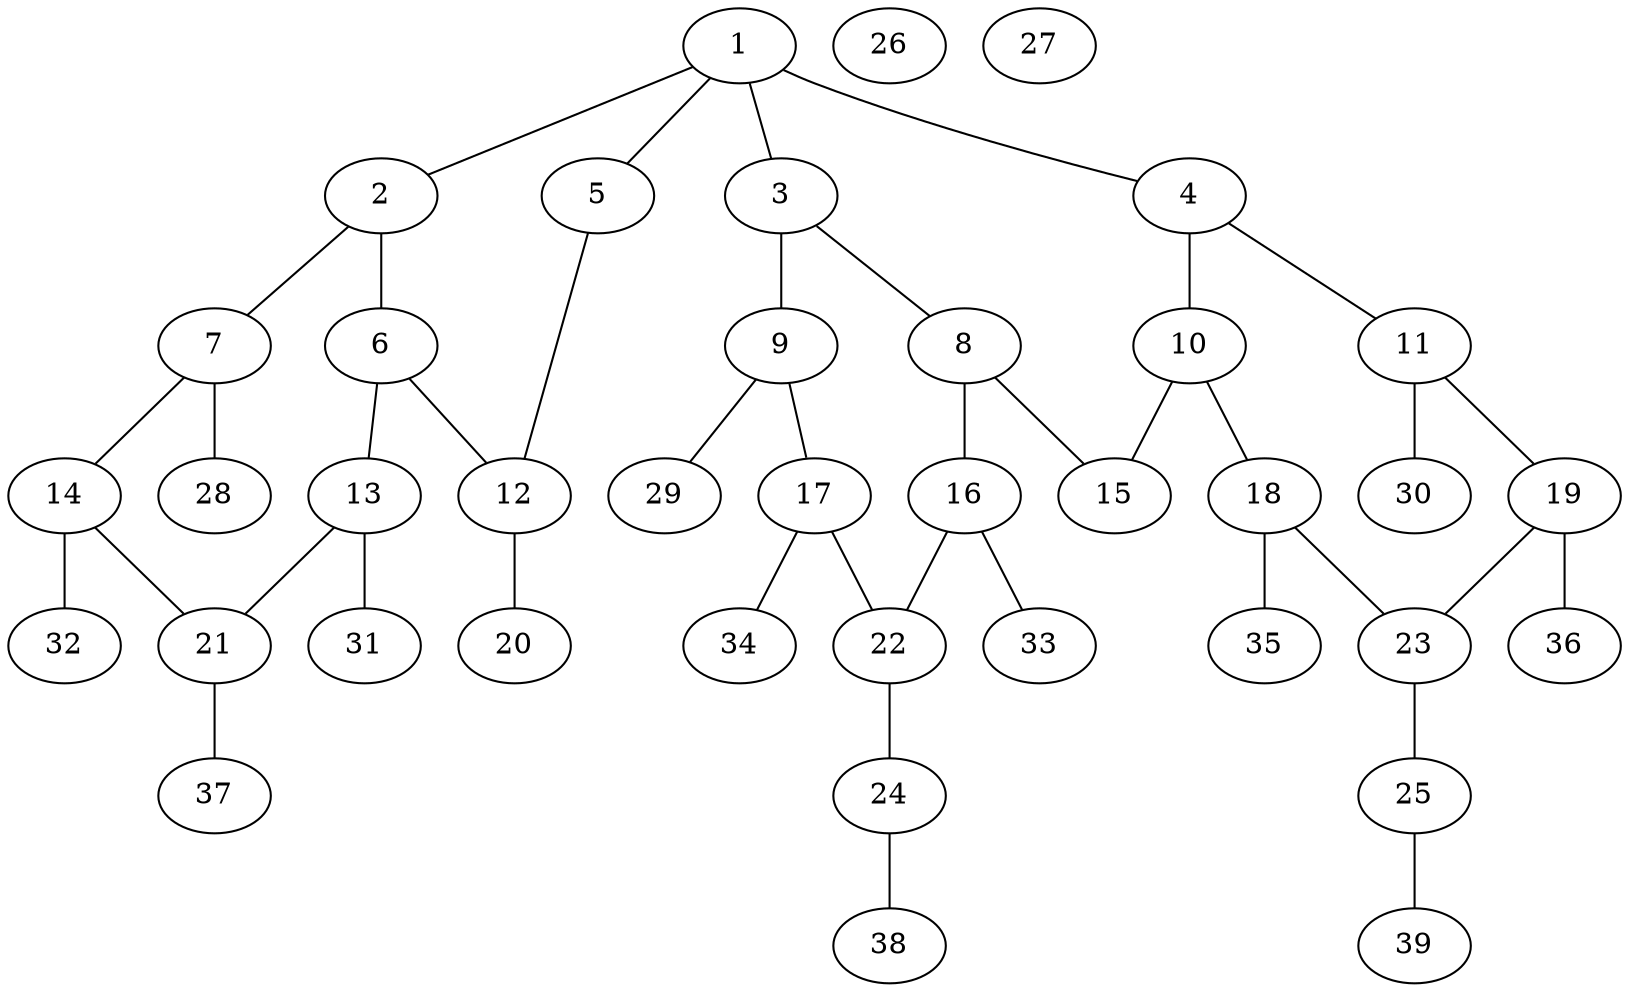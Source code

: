 graph molecule_4269 {
	1	 [chem=C];
	2	 [chem=C];
	1 -- 2	 [valence=1];
	3	 [chem=C];
	1 -- 3	 [valence=1];
	4	 [chem=C];
	1 -- 4	 [valence=1];
	5	 [chem=O];
	1 -- 5	 [valence=1];
	6	 [chem=C];
	2 -- 6	 [valence=2];
	7	 [chem=C];
	2 -- 7	 [valence=1];
	8	 [chem=C];
	3 -- 8	 [valence=2];
	9	 [chem=C];
	3 -- 9	 [valence=1];
	10	 [chem=C];
	4 -- 10	 [valence=2];
	11	 [chem=C];
	4 -- 11	 [valence=1];
	12	 [chem=C];
	5 -- 12	 [valence=1];
	6 -- 12	 [valence=1];
	13	 [chem=C];
	6 -- 13	 [valence=1];
	14	 [chem=C];
	7 -- 14	 [valence=2];
	28	 [chem=H];
	7 -- 28	 [valence=1];
	15	 [chem=O];
	8 -- 15	 [valence=1];
	16	 [chem=C];
	8 -- 16	 [valence=1];
	17	 [chem=C];
	9 -- 17	 [valence=2];
	29	 [chem=H];
	9 -- 29	 [valence=1];
	10 -- 15	 [valence=1];
	18	 [chem=C];
	10 -- 18	 [valence=1];
	19	 [chem=C];
	11 -- 19	 [valence=2];
	30	 [chem=H];
	11 -- 30	 [valence=1];
	20	 [chem=O];
	12 -- 20	 [valence=2];
	21	 [chem=C];
	13 -- 21	 [valence=2];
	31	 [chem=H];
	13 -- 31	 [valence=1];
	14 -- 21	 [valence=1];
	32	 [chem=H];
	14 -- 32	 [valence=1];
	22	 [chem=C];
	16 -- 22	 [valence=2];
	33	 [chem=H];
	16 -- 33	 [valence=1];
	17 -- 22	 [valence=1];
	34	 [chem=H];
	17 -- 34	 [valence=1];
	23	 [chem=C];
	18 -- 23	 [valence=2];
	35	 [chem=H];
	18 -- 35	 [valence=1];
	19 -- 23	 [valence=1];
	36	 [chem=H];
	19 -- 36	 [valence=1];
	37	 [chem=H];
	21 -- 37	 [valence=1];
	24	 [chem=O];
	22 -- 24	 [valence=1];
	25	 [chem=O];
	23 -- 25	 [valence=1];
	38	 [chem=H];
	24 -- 38	 [valence=1];
	39	 [chem=H];
	25 -- 39	 [valence=1];
	26	 [chem=Na];
	27	 [chem=Na];
}
